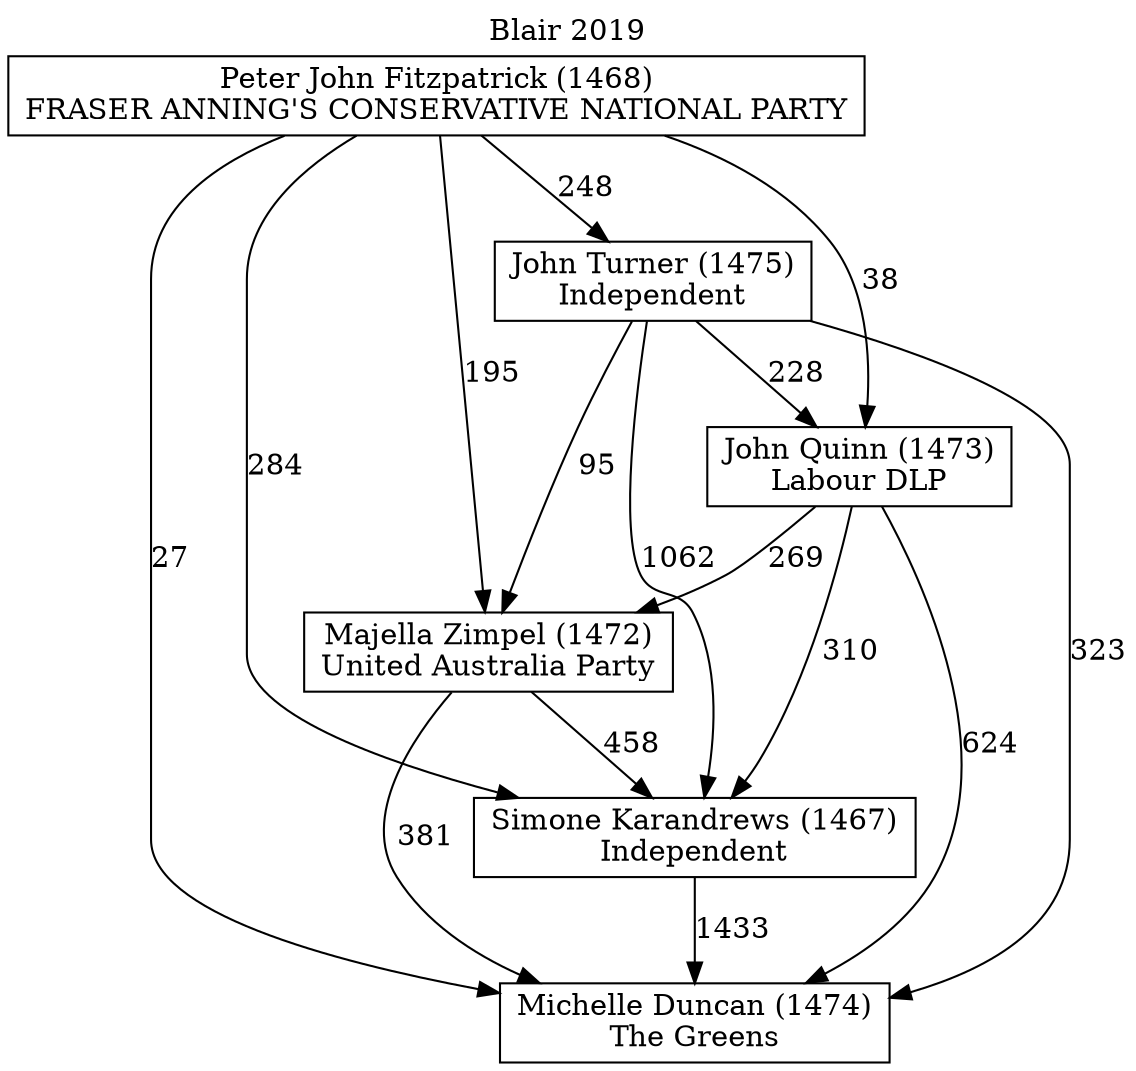 // House preference flow
digraph "Michelle Duncan (1474)_Blair_2019" {
	graph [label="Blair 2019" labelloc=t]
	node [shape=box]
	"Michelle Duncan (1474)" [label="Michelle Duncan (1474)
The Greens"]
	"Simone Karandrews (1467)" [label="Simone Karandrews (1467)
Independent"]
	"Majella Zimpel (1472)" [label="Majella Zimpel (1472)
United Australia Party"]
	"John Quinn (1473)" [label="John Quinn (1473)
Labour DLP"]
	"John Turner (1475)" [label="John Turner (1475)
Independent"]
	"Peter John Fitzpatrick (1468)" [label="Peter John Fitzpatrick (1468)
FRASER ANNING'S CONSERVATIVE NATIONAL PARTY"]
	"Michelle Duncan (1474)" [label="Michelle Duncan (1474)
The Greens"]
	"Majella Zimpel (1472)" [label="Majella Zimpel (1472)
United Australia Party"]
	"John Quinn (1473)" [label="John Quinn (1473)
Labour DLP"]
	"John Turner (1475)" [label="John Turner (1475)
Independent"]
	"Peter John Fitzpatrick (1468)" [label="Peter John Fitzpatrick (1468)
FRASER ANNING'S CONSERVATIVE NATIONAL PARTY"]
	"Michelle Duncan (1474)" [label="Michelle Duncan (1474)
The Greens"]
	"John Quinn (1473)" [label="John Quinn (1473)
Labour DLP"]
	"John Turner (1475)" [label="John Turner (1475)
Independent"]
	"Peter John Fitzpatrick (1468)" [label="Peter John Fitzpatrick (1468)
FRASER ANNING'S CONSERVATIVE NATIONAL PARTY"]
	"Michelle Duncan (1474)" [label="Michelle Duncan (1474)
The Greens"]
	"John Turner (1475)" [label="John Turner (1475)
Independent"]
	"Peter John Fitzpatrick (1468)" [label="Peter John Fitzpatrick (1468)
FRASER ANNING'S CONSERVATIVE NATIONAL PARTY"]
	"Michelle Duncan (1474)" [label="Michelle Duncan (1474)
The Greens"]
	"Peter John Fitzpatrick (1468)" [label="Peter John Fitzpatrick (1468)
FRASER ANNING'S CONSERVATIVE NATIONAL PARTY"]
	"Peter John Fitzpatrick (1468)" [label="Peter John Fitzpatrick (1468)
FRASER ANNING'S CONSERVATIVE NATIONAL PARTY"]
	"John Turner (1475)" [label="John Turner (1475)
Independent"]
	"Peter John Fitzpatrick (1468)" [label="Peter John Fitzpatrick (1468)
FRASER ANNING'S CONSERVATIVE NATIONAL PARTY"]
	"Peter John Fitzpatrick (1468)" [label="Peter John Fitzpatrick (1468)
FRASER ANNING'S CONSERVATIVE NATIONAL PARTY"]
	"John Quinn (1473)" [label="John Quinn (1473)
Labour DLP"]
	"John Turner (1475)" [label="John Turner (1475)
Independent"]
	"Peter John Fitzpatrick (1468)" [label="Peter John Fitzpatrick (1468)
FRASER ANNING'S CONSERVATIVE NATIONAL PARTY"]
	"John Quinn (1473)" [label="John Quinn (1473)
Labour DLP"]
	"Peter John Fitzpatrick (1468)" [label="Peter John Fitzpatrick (1468)
FRASER ANNING'S CONSERVATIVE NATIONAL PARTY"]
	"Peter John Fitzpatrick (1468)" [label="Peter John Fitzpatrick (1468)
FRASER ANNING'S CONSERVATIVE NATIONAL PARTY"]
	"John Turner (1475)" [label="John Turner (1475)
Independent"]
	"Peter John Fitzpatrick (1468)" [label="Peter John Fitzpatrick (1468)
FRASER ANNING'S CONSERVATIVE NATIONAL PARTY"]
	"Peter John Fitzpatrick (1468)" [label="Peter John Fitzpatrick (1468)
FRASER ANNING'S CONSERVATIVE NATIONAL PARTY"]
	"Majella Zimpel (1472)" [label="Majella Zimpel (1472)
United Australia Party"]
	"John Quinn (1473)" [label="John Quinn (1473)
Labour DLP"]
	"John Turner (1475)" [label="John Turner (1475)
Independent"]
	"Peter John Fitzpatrick (1468)" [label="Peter John Fitzpatrick (1468)
FRASER ANNING'S CONSERVATIVE NATIONAL PARTY"]
	"Majella Zimpel (1472)" [label="Majella Zimpel (1472)
United Australia Party"]
	"John Turner (1475)" [label="John Turner (1475)
Independent"]
	"Peter John Fitzpatrick (1468)" [label="Peter John Fitzpatrick (1468)
FRASER ANNING'S CONSERVATIVE NATIONAL PARTY"]
	"Majella Zimpel (1472)" [label="Majella Zimpel (1472)
United Australia Party"]
	"Peter John Fitzpatrick (1468)" [label="Peter John Fitzpatrick (1468)
FRASER ANNING'S CONSERVATIVE NATIONAL PARTY"]
	"Peter John Fitzpatrick (1468)" [label="Peter John Fitzpatrick (1468)
FRASER ANNING'S CONSERVATIVE NATIONAL PARTY"]
	"John Turner (1475)" [label="John Turner (1475)
Independent"]
	"Peter John Fitzpatrick (1468)" [label="Peter John Fitzpatrick (1468)
FRASER ANNING'S CONSERVATIVE NATIONAL PARTY"]
	"Peter John Fitzpatrick (1468)" [label="Peter John Fitzpatrick (1468)
FRASER ANNING'S CONSERVATIVE NATIONAL PARTY"]
	"John Quinn (1473)" [label="John Quinn (1473)
Labour DLP"]
	"John Turner (1475)" [label="John Turner (1475)
Independent"]
	"Peter John Fitzpatrick (1468)" [label="Peter John Fitzpatrick (1468)
FRASER ANNING'S CONSERVATIVE NATIONAL PARTY"]
	"John Quinn (1473)" [label="John Quinn (1473)
Labour DLP"]
	"Peter John Fitzpatrick (1468)" [label="Peter John Fitzpatrick (1468)
FRASER ANNING'S CONSERVATIVE NATIONAL PARTY"]
	"Peter John Fitzpatrick (1468)" [label="Peter John Fitzpatrick (1468)
FRASER ANNING'S CONSERVATIVE NATIONAL PARTY"]
	"John Turner (1475)" [label="John Turner (1475)
Independent"]
	"Peter John Fitzpatrick (1468)" [label="Peter John Fitzpatrick (1468)
FRASER ANNING'S CONSERVATIVE NATIONAL PARTY"]
	"Peter John Fitzpatrick (1468)" [label="Peter John Fitzpatrick (1468)
FRASER ANNING'S CONSERVATIVE NATIONAL PARTY"]
	"Simone Karandrews (1467)" [label="Simone Karandrews (1467)
Independent"]
	"Majella Zimpel (1472)" [label="Majella Zimpel (1472)
United Australia Party"]
	"John Quinn (1473)" [label="John Quinn (1473)
Labour DLP"]
	"John Turner (1475)" [label="John Turner (1475)
Independent"]
	"Peter John Fitzpatrick (1468)" [label="Peter John Fitzpatrick (1468)
FRASER ANNING'S CONSERVATIVE NATIONAL PARTY"]
	"Simone Karandrews (1467)" [label="Simone Karandrews (1467)
Independent"]
	"John Quinn (1473)" [label="John Quinn (1473)
Labour DLP"]
	"John Turner (1475)" [label="John Turner (1475)
Independent"]
	"Peter John Fitzpatrick (1468)" [label="Peter John Fitzpatrick (1468)
FRASER ANNING'S CONSERVATIVE NATIONAL PARTY"]
	"Simone Karandrews (1467)" [label="Simone Karandrews (1467)
Independent"]
	"John Turner (1475)" [label="John Turner (1475)
Independent"]
	"Peter John Fitzpatrick (1468)" [label="Peter John Fitzpatrick (1468)
FRASER ANNING'S CONSERVATIVE NATIONAL PARTY"]
	"Simone Karandrews (1467)" [label="Simone Karandrews (1467)
Independent"]
	"Peter John Fitzpatrick (1468)" [label="Peter John Fitzpatrick (1468)
FRASER ANNING'S CONSERVATIVE NATIONAL PARTY"]
	"Peter John Fitzpatrick (1468)" [label="Peter John Fitzpatrick (1468)
FRASER ANNING'S CONSERVATIVE NATIONAL PARTY"]
	"John Turner (1475)" [label="John Turner (1475)
Independent"]
	"Peter John Fitzpatrick (1468)" [label="Peter John Fitzpatrick (1468)
FRASER ANNING'S CONSERVATIVE NATIONAL PARTY"]
	"Peter John Fitzpatrick (1468)" [label="Peter John Fitzpatrick (1468)
FRASER ANNING'S CONSERVATIVE NATIONAL PARTY"]
	"John Quinn (1473)" [label="John Quinn (1473)
Labour DLP"]
	"John Turner (1475)" [label="John Turner (1475)
Independent"]
	"Peter John Fitzpatrick (1468)" [label="Peter John Fitzpatrick (1468)
FRASER ANNING'S CONSERVATIVE NATIONAL PARTY"]
	"John Quinn (1473)" [label="John Quinn (1473)
Labour DLP"]
	"Peter John Fitzpatrick (1468)" [label="Peter John Fitzpatrick (1468)
FRASER ANNING'S CONSERVATIVE NATIONAL PARTY"]
	"Peter John Fitzpatrick (1468)" [label="Peter John Fitzpatrick (1468)
FRASER ANNING'S CONSERVATIVE NATIONAL PARTY"]
	"John Turner (1475)" [label="John Turner (1475)
Independent"]
	"Peter John Fitzpatrick (1468)" [label="Peter John Fitzpatrick (1468)
FRASER ANNING'S CONSERVATIVE NATIONAL PARTY"]
	"Peter John Fitzpatrick (1468)" [label="Peter John Fitzpatrick (1468)
FRASER ANNING'S CONSERVATIVE NATIONAL PARTY"]
	"Majella Zimpel (1472)" [label="Majella Zimpel (1472)
United Australia Party"]
	"John Quinn (1473)" [label="John Quinn (1473)
Labour DLP"]
	"John Turner (1475)" [label="John Turner (1475)
Independent"]
	"Peter John Fitzpatrick (1468)" [label="Peter John Fitzpatrick (1468)
FRASER ANNING'S CONSERVATIVE NATIONAL PARTY"]
	"Majella Zimpel (1472)" [label="Majella Zimpel (1472)
United Australia Party"]
	"John Turner (1475)" [label="John Turner (1475)
Independent"]
	"Peter John Fitzpatrick (1468)" [label="Peter John Fitzpatrick (1468)
FRASER ANNING'S CONSERVATIVE NATIONAL PARTY"]
	"Majella Zimpel (1472)" [label="Majella Zimpel (1472)
United Australia Party"]
	"Peter John Fitzpatrick (1468)" [label="Peter John Fitzpatrick (1468)
FRASER ANNING'S CONSERVATIVE NATIONAL PARTY"]
	"Peter John Fitzpatrick (1468)" [label="Peter John Fitzpatrick (1468)
FRASER ANNING'S CONSERVATIVE NATIONAL PARTY"]
	"John Turner (1475)" [label="John Turner (1475)
Independent"]
	"Peter John Fitzpatrick (1468)" [label="Peter John Fitzpatrick (1468)
FRASER ANNING'S CONSERVATIVE NATIONAL PARTY"]
	"Peter John Fitzpatrick (1468)" [label="Peter John Fitzpatrick (1468)
FRASER ANNING'S CONSERVATIVE NATIONAL PARTY"]
	"John Quinn (1473)" [label="John Quinn (1473)
Labour DLP"]
	"John Turner (1475)" [label="John Turner (1475)
Independent"]
	"Peter John Fitzpatrick (1468)" [label="Peter John Fitzpatrick (1468)
FRASER ANNING'S CONSERVATIVE NATIONAL PARTY"]
	"John Quinn (1473)" [label="John Quinn (1473)
Labour DLP"]
	"Peter John Fitzpatrick (1468)" [label="Peter John Fitzpatrick (1468)
FRASER ANNING'S CONSERVATIVE NATIONAL PARTY"]
	"Peter John Fitzpatrick (1468)" [label="Peter John Fitzpatrick (1468)
FRASER ANNING'S CONSERVATIVE NATIONAL PARTY"]
	"John Turner (1475)" [label="John Turner (1475)
Independent"]
	"Peter John Fitzpatrick (1468)" [label="Peter John Fitzpatrick (1468)
FRASER ANNING'S CONSERVATIVE NATIONAL PARTY"]
	"Peter John Fitzpatrick (1468)" [label="Peter John Fitzpatrick (1468)
FRASER ANNING'S CONSERVATIVE NATIONAL PARTY"]
	"Simone Karandrews (1467)" -> "Michelle Duncan (1474)" [label=1433]
	"Majella Zimpel (1472)" -> "Simone Karandrews (1467)" [label=458]
	"John Quinn (1473)" -> "Majella Zimpel (1472)" [label=269]
	"John Turner (1475)" -> "John Quinn (1473)" [label=228]
	"Peter John Fitzpatrick (1468)" -> "John Turner (1475)" [label=248]
	"Majella Zimpel (1472)" -> "Michelle Duncan (1474)" [label=381]
	"John Quinn (1473)" -> "Michelle Duncan (1474)" [label=624]
	"John Turner (1475)" -> "Michelle Duncan (1474)" [label=323]
	"Peter John Fitzpatrick (1468)" -> "Michelle Duncan (1474)" [label=27]
	"Peter John Fitzpatrick (1468)" -> "John Quinn (1473)" [label=38]
	"John Turner (1475)" -> "Majella Zimpel (1472)" [label=95]
	"Peter John Fitzpatrick (1468)" -> "Majella Zimpel (1472)" [label=195]
	"John Quinn (1473)" -> "Simone Karandrews (1467)" [label=310]
	"John Turner (1475)" -> "Simone Karandrews (1467)" [label=1062]
	"Peter John Fitzpatrick (1468)" -> "Simone Karandrews (1467)" [label=284]
}
